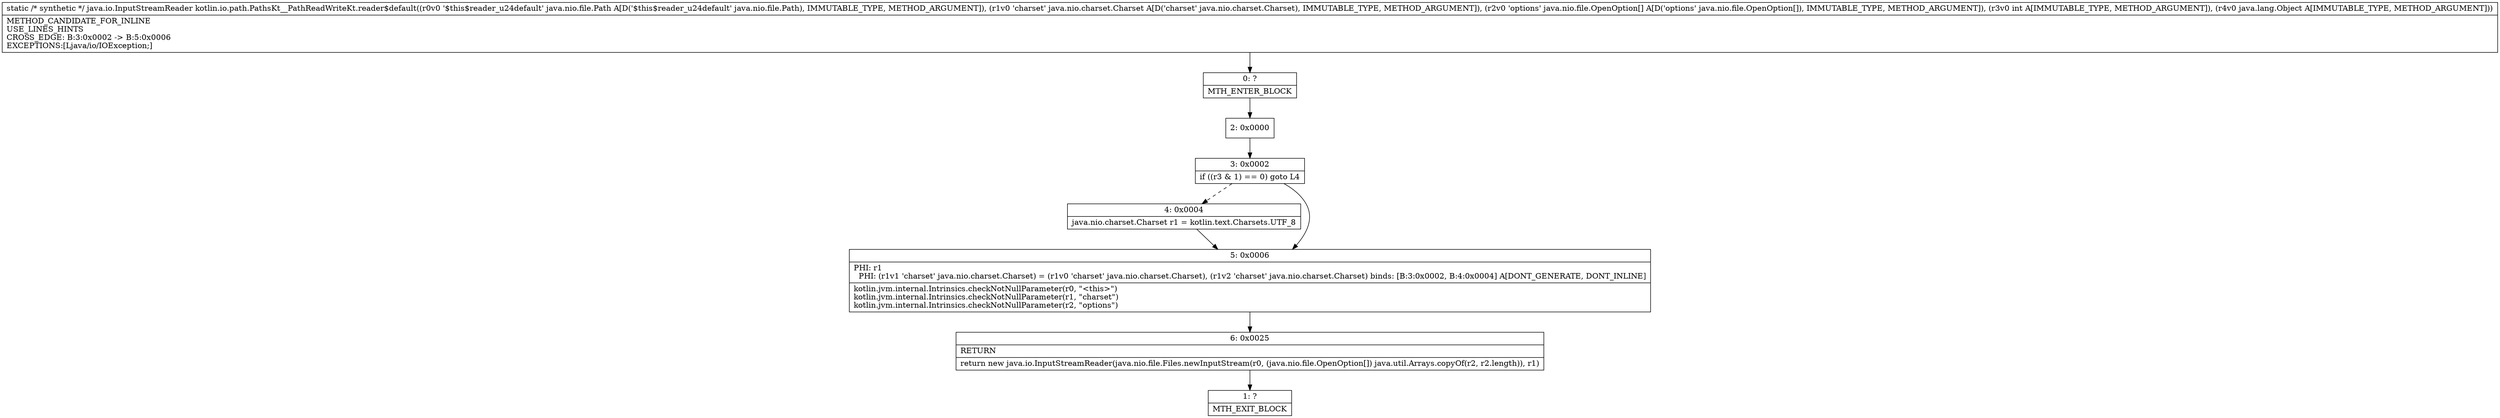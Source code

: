 digraph "CFG forkotlin.io.path.PathsKt__PathReadWriteKt.reader$default(Ljava\/nio\/file\/Path;Ljava\/nio\/charset\/Charset;[Ljava\/nio\/file\/OpenOption;ILjava\/lang\/Object;)Ljava\/io\/InputStreamReader;" {
Node_0 [shape=record,label="{0\:\ ?|MTH_ENTER_BLOCK\l}"];
Node_2 [shape=record,label="{2\:\ 0x0000}"];
Node_3 [shape=record,label="{3\:\ 0x0002|if ((r3 & 1) == 0) goto L4\l}"];
Node_4 [shape=record,label="{4\:\ 0x0004|java.nio.charset.Charset r1 = kotlin.text.Charsets.UTF_8\l}"];
Node_5 [shape=record,label="{5\:\ 0x0006|PHI: r1 \l  PHI: (r1v1 'charset' java.nio.charset.Charset) = (r1v0 'charset' java.nio.charset.Charset), (r1v2 'charset' java.nio.charset.Charset) binds: [B:3:0x0002, B:4:0x0004] A[DONT_GENERATE, DONT_INLINE]\l|kotlin.jvm.internal.Intrinsics.checkNotNullParameter(r0, \"\<this\>\")\lkotlin.jvm.internal.Intrinsics.checkNotNullParameter(r1, \"charset\")\lkotlin.jvm.internal.Intrinsics.checkNotNullParameter(r2, \"options\")\l}"];
Node_6 [shape=record,label="{6\:\ 0x0025|RETURN\l|return new java.io.InputStreamReader(java.nio.file.Files.newInputStream(r0, (java.nio.file.OpenOption[]) java.util.Arrays.copyOf(r2, r2.length)), r1)\l}"];
Node_1 [shape=record,label="{1\:\ ?|MTH_EXIT_BLOCK\l}"];
MethodNode[shape=record,label="{static \/* synthetic *\/ java.io.InputStreamReader kotlin.io.path.PathsKt__PathReadWriteKt.reader$default((r0v0 '$this$reader_u24default' java.nio.file.Path A[D('$this$reader_u24default' java.nio.file.Path), IMMUTABLE_TYPE, METHOD_ARGUMENT]), (r1v0 'charset' java.nio.charset.Charset A[D('charset' java.nio.charset.Charset), IMMUTABLE_TYPE, METHOD_ARGUMENT]), (r2v0 'options' java.nio.file.OpenOption[] A[D('options' java.nio.file.OpenOption[]), IMMUTABLE_TYPE, METHOD_ARGUMENT]), (r3v0 int A[IMMUTABLE_TYPE, METHOD_ARGUMENT]), (r4v0 java.lang.Object A[IMMUTABLE_TYPE, METHOD_ARGUMENT]))  | METHOD_CANDIDATE_FOR_INLINE\lUSE_LINES_HINTS\lCROSS_EDGE: B:3:0x0002 \-\> B:5:0x0006\lEXCEPTIONS:[Ljava\/io\/IOException;]\l}"];
MethodNode -> Node_0;Node_0 -> Node_2;
Node_2 -> Node_3;
Node_3 -> Node_4[style=dashed];
Node_3 -> Node_5;
Node_4 -> Node_5;
Node_5 -> Node_6;
Node_6 -> Node_1;
}

